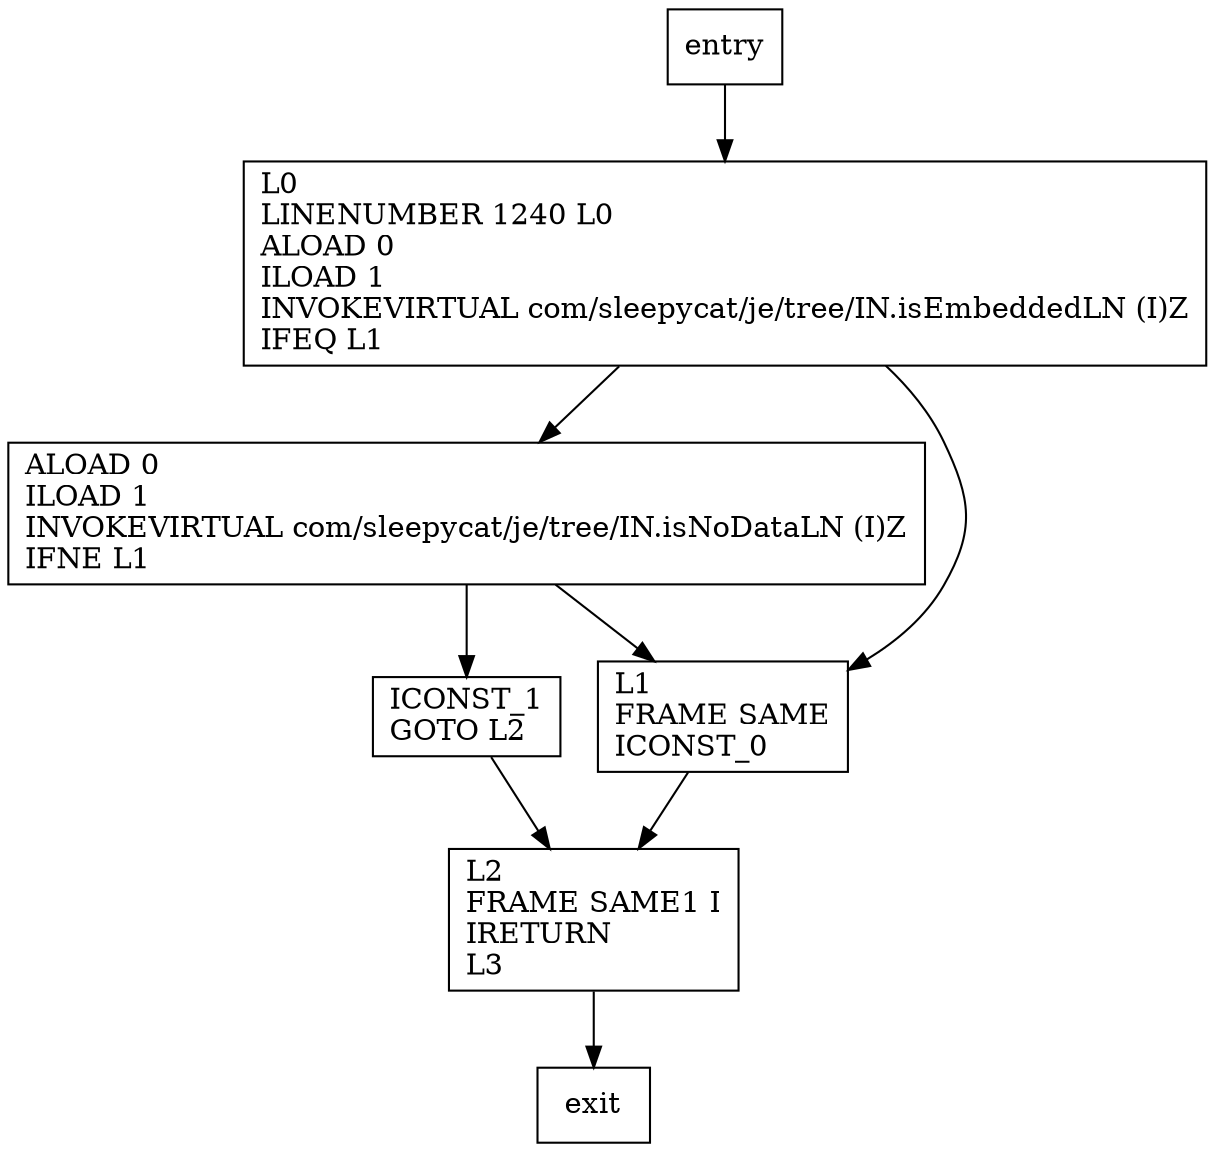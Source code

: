 digraph haveEmbeddedData {
node [shape=record];
596907643 [label="ALOAD 0\lILOAD 1\lINVOKEVIRTUAL com/sleepycat/je/tree/IN.isNoDataLN (I)Z\lIFNE L1\l"];
641187918 [label="L2\lFRAME SAME1 I\lIRETURN\lL3\l"];
1177840762 [label="ICONST_1\lGOTO L2\l"];
932904741 [label="L0\lLINENUMBER 1240 L0\lALOAD 0\lILOAD 1\lINVOKEVIRTUAL com/sleepycat/je/tree/IN.isEmbeddedLN (I)Z\lIFEQ L1\l"];
760492028 [label="L1\lFRAME SAME\lICONST_0\l"];
entry;
exit;
entry -> 932904741
596907643 -> 1177840762
596907643 -> 760492028
641187918 -> exit
1177840762 -> 641187918
932904741 -> 596907643
932904741 -> 760492028
760492028 -> 641187918
}
